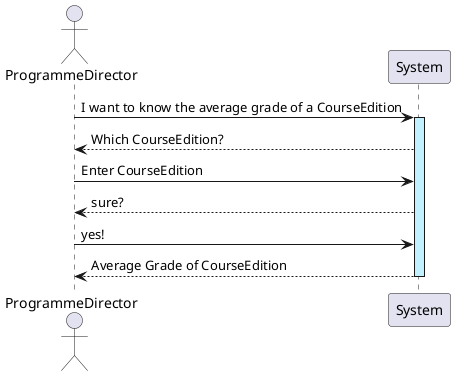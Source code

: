 @startuml
actor ProgrammeDirector

ProgrammeDirector -> System ++ #application: I want to know the average grade of a CourseEdition
System --> ProgrammeDirector: Which CourseEdition?
ProgrammeDirector -> System: Enter CourseEdition
System --> ProgrammeDirector : sure?
ProgrammeDirector -> System: yes!
System --> ProgrammeDirector --: Average Grade of CourseEdition


@enduml